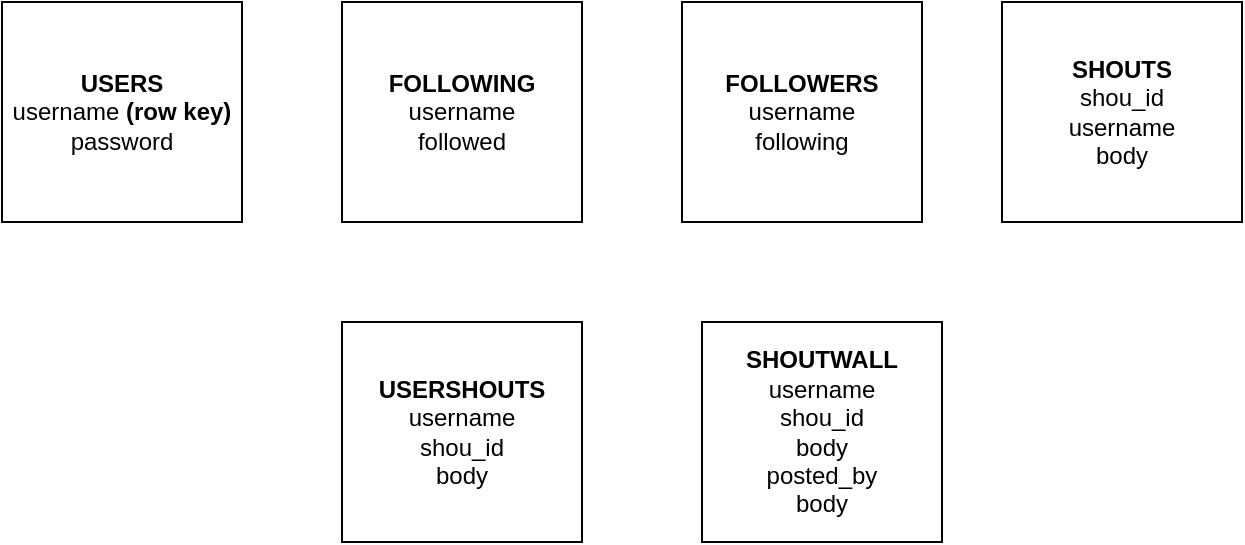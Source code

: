 <mxfile version="13.6.2" type="device"><diagram id="0GiDXxOOl-WWW0TX-LNk" name="Page-1"><mxGraphModel dx="2062" dy="822" grid="1" gridSize="10" guides="1" tooltips="1" connect="1" arrows="1" fold="1" page="1" pageScale="1" pageWidth="827" pageHeight="1169" math="0" shadow="0"><root><mxCell id="0"/><mxCell id="1" parent="0"/><mxCell id="DWdUZMD2r_iWGreta--A-2" value="&lt;b&gt;USERS&lt;br&gt;&lt;/b&gt;username &lt;b&gt;(row key)&lt;/b&gt;&lt;br&gt;password" style="rounded=0;whiteSpace=wrap;html=1;" vertex="1" parent="1"><mxGeometry x="90" y="70" width="120" height="110" as="geometry"/></mxCell><mxCell id="DWdUZMD2r_iWGreta--A-3" value="&lt;b&gt;FOLLOWING&lt;/b&gt;&lt;br&gt;username&lt;br&gt;followed" style="rounded=0;whiteSpace=wrap;html=1;" vertex="1" parent="1"><mxGeometry x="260" y="70" width="120" height="110" as="geometry"/></mxCell><mxCell id="DWdUZMD2r_iWGreta--A-4" value="&lt;b&gt;FOLLOWERS&lt;/b&gt;&lt;br&gt;username&lt;br&gt;following" style="rounded=0;whiteSpace=wrap;html=1;" vertex="1" parent="1"><mxGeometry x="430" y="70" width="120" height="110" as="geometry"/></mxCell><mxCell id="DWdUZMD2r_iWGreta--A-5" value="&lt;b&gt;SHOUTS&lt;br&gt;&lt;/b&gt;shou_id&lt;br&gt;username&lt;br&gt;body" style="rounded=0;whiteSpace=wrap;html=1;" vertex="1" parent="1"><mxGeometry x="590" y="70" width="120" height="110" as="geometry"/></mxCell><mxCell id="DWdUZMD2r_iWGreta--A-6" value="&lt;b&gt;USERSHOUTS&lt;/b&gt;&lt;br&gt;username&lt;br&gt;shou_id&lt;br&gt;body" style="rounded=0;whiteSpace=wrap;html=1;" vertex="1" parent="1"><mxGeometry x="260" y="230" width="120" height="110" as="geometry"/></mxCell><mxCell id="DWdUZMD2r_iWGreta--A-7" value="&lt;b&gt;SHOUTWALL&lt;/b&gt;&lt;br&gt;username&lt;br&gt;shou_id&lt;br&gt;body&lt;br&gt;posted_by&lt;br&gt;body" style="rounded=0;whiteSpace=wrap;html=1;" vertex="1" parent="1"><mxGeometry x="440" y="230" width="120" height="110" as="geometry"/></mxCell></root></mxGraphModel></diagram></mxfile>